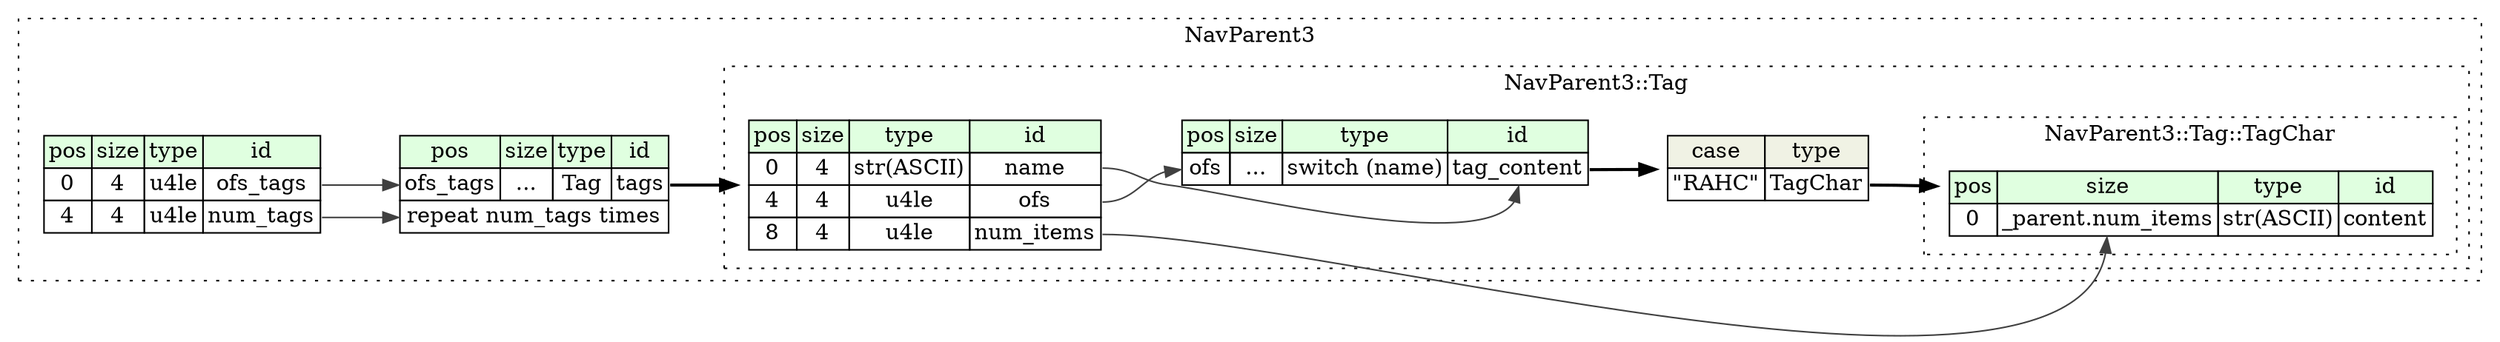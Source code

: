 digraph {
	rankdir=LR;
	node [shape=plaintext];
	subgraph cluster__nav_parent3 {
		label="NavParent3";
		graph[style=dotted];

		nav_parent3__seq [label=<<TABLE BORDER="0" CELLBORDER="1" CELLSPACING="0">
			<TR><TD BGCOLOR="#E0FFE0">pos</TD><TD BGCOLOR="#E0FFE0">size</TD><TD BGCOLOR="#E0FFE0">type</TD><TD BGCOLOR="#E0FFE0">id</TD></TR>
			<TR><TD PORT="ofs_tags_pos">0</TD><TD PORT="ofs_tags_size">4</TD><TD>u4le</TD><TD PORT="ofs_tags_type">ofs_tags</TD></TR>
			<TR><TD PORT="num_tags_pos">4</TD><TD PORT="num_tags_size">4</TD><TD>u4le</TD><TD PORT="num_tags_type">num_tags</TD></TR>
		</TABLE>>];
		nav_parent3__inst__tags [label=<<TABLE BORDER="0" CELLBORDER="1" CELLSPACING="0">
			<TR><TD BGCOLOR="#E0FFE0">pos</TD><TD BGCOLOR="#E0FFE0">size</TD><TD BGCOLOR="#E0FFE0">type</TD><TD BGCOLOR="#E0FFE0">id</TD></TR>
			<TR><TD PORT="tags_pos">ofs_tags</TD><TD PORT="tags_size">...</TD><TD>Tag</TD><TD PORT="tags_type">tags</TD></TR>
			<TR><TD COLSPAN="4" PORT="tags__repeat">repeat num_tags times</TD></TR>
		</TABLE>>];
		subgraph cluster__tag {
			label="NavParent3::Tag";
			graph[style=dotted];

			tag__seq [label=<<TABLE BORDER="0" CELLBORDER="1" CELLSPACING="0">
				<TR><TD BGCOLOR="#E0FFE0">pos</TD><TD BGCOLOR="#E0FFE0">size</TD><TD BGCOLOR="#E0FFE0">type</TD><TD BGCOLOR="#E0FFE0">id</TD></TR>
				<TR><TD PORT="name_pos">0</TD><TD PORT="name_size">4</TD><TD>str(ASCII)</TD><TD PORT="name_type">name</TD></TR>
				<TR><TD PORT="ofs_pos">4</TD><TD PORT="ofs_size">4</TD><TD>u4le</TD><TD PORT="ofs_type">ofs</TD></TR>
				<TR><TD PORT="num_items_pos">8</TD><TD PORT="num_items_size">4</TD><TD>u4le</TD><TD PORT="num_items_type">num_items</TD></TR>
			</TABLE>>];
			tag__inst__tag_content [label=<<TABLE BORDER="0" CELLBORDER="1" CELLSPACING="0">
				<TR><TD BGCOLOR="#E0FFE0">pos</TD><TD BGCOLOR="#E0FFE0">size</TD><TD BGCOLOR="#E0FFE0">type</TD><TD BGCOLOR="#E0FFE0">id</TD></TR>
				<TR><TD PORT="tag_content_pos">ofs</TD><TD PORT="tag_content_size">...</TD><TD>switch (name)</TD><TD PORT="tag_content_type">tag_content</TD></TR>
			</TABLE>>];
tag__inst__tag_content_tag_content_switch [label=<<TABLE BORDER="0" CELLBORDER="1" CELLSPACING="0">
	<TR><TD BGCOLOR="#F0F2E4">case</TD><TD BGCOLOR="#F0F2E4">type</TD></TR>
	<TR><TD>&quot;RAHC&quot;</TD><TD PORT="case0">TagChar</TD></TR>
</TABLE>>];
			subgraph cluster__tag_char {
				label="NavParent3::Tag::TagChar";
				graph[style=dotted];

				tag_char__seq [label=<<TABLE BORDER="0" CELLBORDER="1" CELLSPACING="0">
					<TR><TD BGCOLOR="#E0FFE0">pos</TD><TD BGCOLOR="#E0FFE0">size</TD><TD BGCOLOR="#E0FFE0">type</TD><TD BGCOLOR="#E0FFE0">id</TD></TR>
					<TR><TD PORT="content_pos">0</TD><TD PORT="content_size">_parent.num_items</TD><TD>str(ASCII)</TD><TD PORT="content_type">content</TD></TR>
				</TABLE>>];
			}
		}
	}
	nav_parent3__seq:ofs_tags_type -> nav_parent3__inst__tags:tags_pos [color="#404040"];
	nav_parent3__inst__tags:tags_type -> tag__seq [style=bold];
	nav_parent3__seq:num_tags_type -> nav_parent3__inst__tags:tags__repeat [color="#404040"];
	tag__seq:ofs_type -> tag__inst__tag_content:tag_content_pos [color="#404040"];
	tag__inst__tag_content:tag_content_type -> tag__inst__tag_content_tag_content_switch [style=bold];
	tag__inst__tag_content_tag_content_switch:case0 -> tag_char__seq [style=bold];
	tag__seq:name_type -> tag__inst__tag_content:tag_content_type [color="#404040"];
	tag__seq:num_items_type -> tag_char__seq:content_size [color="#404040"];
}
